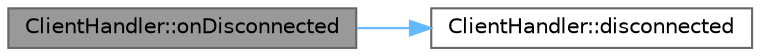 digraph "ClientHandler::onDisconnected"
{
 // LATEX_PDF_SIZE
  bgcolor="transparent";
  edge [fontname=Helvetica,fontsize=10,labelfontname=Helvetica,labelfontsize=10];
  node [fontname=Helvetica,fontsize=10,shape=box,height=0.2,width=0.4];
  rankdir="LR";
  Node1 [id="Node000001",label="ClientHandler::onDisconnected",height=0.2,width=0.4,color="gray40", fillcolor="grey60", style="filled", fontcolor="black",tooltip="Слот для обработки отключения клиента"];
  Node1 -> Node2 [id="edge1_Node000001_Node000002",color="steelblue1",style="solid",tooltip=" "];
  Node2 [id="Node000002",label="ClientHandler::disconnected",height=0.2,width=0.4,color="grey40", fillcolor="white", style="filled",URL="$class_client_handler.html#ae20809f819ff1ea6f99516979b58e808",tooltip="Сигнал, отправляемый при отключении клиента"];
}

